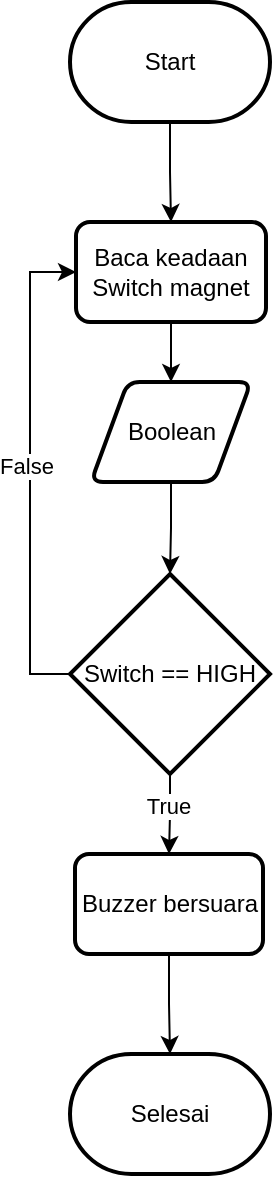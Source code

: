 <mxfile version="22.0.8" type="github">
  <diagram name="Page-1" id="aHBTTGxstkMjOlrfVOju">
    <mxGraphModel dx="1518" dy="675" grid="1" gridSize="10" guides="1" tooltips="1" connect="1" arrows="1" fold="1" page="1" pageScale="1" pageWidth="850" pageHeight="1100" math="0" shadow="0">
      <root>
        <mxCell id="0" />
        <mxCell id="1" parent="0" />
        <mxCell id="XB6f-WpCVGhrMiFMidnd-4" style="edgeStyle=orthogonalEdgeStyle;rounded=0;orthogonalLoop=1;jettySize=auto;html=1;exitX=0.5;exitY=1;exitDx=0;exitDy=0;exitPerimeter=0;entryX=0.5;entryY=0;entryDx=0;entryDy=0;" edge="1" parent="1" source="XB6f-WpCVGhrMiFMidnd-2" target="XB6f-WpCVGhrMiFMidnd-3">
          <mxGeometry relative="1" as="geometry" />
        </mxCell>
        <mxCell id="XB6f-WpCVGhrMiFMidnd-2" value="Start" style="strokeWidth=2;html=1;shape=mxgraph.flowchart.terminator;whiteSpace=wrap;" vertex="1" parent="1">
          <mxGeometry x="375" y="10" width="100" height="60" as="geometry" />
        </mxCell>
        <mxCell id="XB6f-WpCVGhrMiFMidnd-21" style="edgeStyle=orthogonalEdgeStyle;rounded=0;orthogonalLoop=1;jettySize=auto;html=1;exitX=0.5;exitY=1;exitDx=0;exitDy=0;entryX=0.5;entryY=0;entryDx=0;entryDy=0;" edge="1" parent="1" source="XB6f-WpCVGhrMiFMidnd-3" target="XB6f-WpCVGhrMiFMidnd-20">
          <mxGeometry relative="1" as="geometry" />
        </mxCell>
        <mxCell id="XB6f-WpCVGhrMiFMidnd-3" value="Baca keadaan Switch magnet" style="rounded=1;whiteSpace=wrap;html=1;absoluteArcSize=1;arcSize=14;strokeWidth=2;" vertex="1" parent="1">
          <mxGeometry x="378" y="120" width="95" height="50" as="geometry" />
        </mxCell>
        <mxCell id="XB6f-WpCVGhrMiFMidnd-11" style="edgeStyle=orthogonalEdgeStyle;rounded=0;orthogonalLoop=1;jettySize=auto;html=1;exitX=0;exitY=0.5;exitDx=0;exitDy=0;exitPerimeter=0;entryX=0;entryY=0.5;entryDx=0;entryDy=0;" edge="1" parent="1" source="XB6f-WpCVGhrMiFMidnd-7" target="XB6f-WpCVGhrMiFMidnd-3">
          <mxGeometry relative="1" as="geometry" />
        </mxCell>
        <mxCell id="XB6f-WpCVGhrMiFMidnd-19" value="False" style="edgeLabel;html=1;align=center;verticalAlign=middle;resizable=0;points=[];" vertex="1" connectable="0" parent="XB6f-WpCVGhrMiFMidnd-11">
          <mxGeometry x="0.022" y="2" relative="1" as="geometry">
            <mxPoint as="offset" />
          </mxGeometry>
        </mxCell>
        <mxCell id="XB6f-WpCVGhrMiFMidnd-12" style="edgeStyle=orthogonalEdgeStyle;rounded=0;orthogonalLoop=1;jettySize=auto;html=1;exitX=0.5;exitY=1;exitDx=0;exitDy=0;exitPerimeter=0;entryX=0.5;entryY=0;entryDx=0;entryDy=0;" edge="1" parent="1" source="XB6f-WpCVGhrMiFMidnd-7" target="XB6f-WpCVGhrMiFMidnd-10">
          <mxGeometry relative="1" as="geometry" />
        </mxCell>
        <mxCell id="XB6f-WpCVGhrMiFMidnd-18" value="True" style="edgeLabel;html=1;align=center;verticalAlign=middle;resizable=0;points=[];" vertex="1" connectable="0" parent="XB6f-WpCVGhrMiFMidnd-12">
          <mxGeometry x="-0.239" y="-1" relative="1" as="geometry">
            <mxPoint as="offset" />
          </mxGeometry>
        </mxCell>
        <mxCell id="XB6f-WpCVGhrMiFMidnd-7" value="Switch == HIGH" style="strokeWidth=2;html=1;shape=mxgraph.flowchart.decision;whiteSpace=wrap;" vertex="1" parent="1">
          <mxGeometry x="375" y="296" width="100" height="100" as="geometry" />
        </mxCell>
        <mxCell id="XB6f-WpCVGhrMiFMidnd-10" value="Buzzer bersuara" style="rounded=1;whiteSpace=wrap;html=1;absoluteArcSize=1;arcSize=14;strokeWidth=2;" vertex="1" parent="1">
          <mxGeometry x="377.5" y="436" width="94" height="50" as="geometry" />
        </mxCell>
        <mxCell id="XB6f-WpCVGhrMiFMidnd-13" value="Selesai" style="strokeWidth=2;html=1;shape=mxgraph.flowchart.terminator;whiteSpace=wrap;" vertex="1" parent="1">
          <mxGeometry x="375" y="536" width="100" height="60" as="geometry" />
        </mxCell>
        <mxCell id="XB6f-WpCVGhrMiFMidnd-14" style="edgeStyle=orthogonalEdgeStyle;rounded=0;orthogonalLoop=1;jettySize=auto;html=1;exitX=0.5;exitY=1;exitDx=0;exitDy=0;entryX=0.5;entryY=0;entryDx=0;entryDy=0;entryPerimeter=0;" edge="1" parent="1" source="XB6f-WpCVGhrMiFMidnd-10" target="XB6f-WpCVGhrMiFMidnd-13">
          <mxGeometry relative="1" as="geometry" />
        </mxCell>
        <mxCell id="XB6f-WpCVGhrMiFMidnd-20" value="Boolean" style="shape=parallelogram;html=1;strokeWidth=2;perimeter=parallelogramPerimeter;whiteSpace=wrap;rounded=1;arcSize=12;size=0.23;" vertex="1" parent="1">
          <mxGeometry x="385.5" y="200" width="80" height="50" as="geometry" />
        </mxCell>
        <mxCell id="XB6f-WpCVGhrMiFMidnd-22" style="edgeStyle=orthogonalEdgeStyle;rounded=0;orthogonalLoop=1;jettySize=auto;html=1;exitX=0.5;exitY=1;exitDx=0;exitDy=0;entryX=0.5;entryY=0;entryDx=0;entryDy=0;entryPerimeter=0;" edge="1" parent="1" source="XB6f-WpCVGhrMiFMidnd-20" target="XB6f-WpCVGhrMiFMidnd-7">
          <mxGeometry relative="1" as="geometry" />
        </mxCell>
      </root>
    </mxGraphModel>
  </diagram>
</mxfile>
